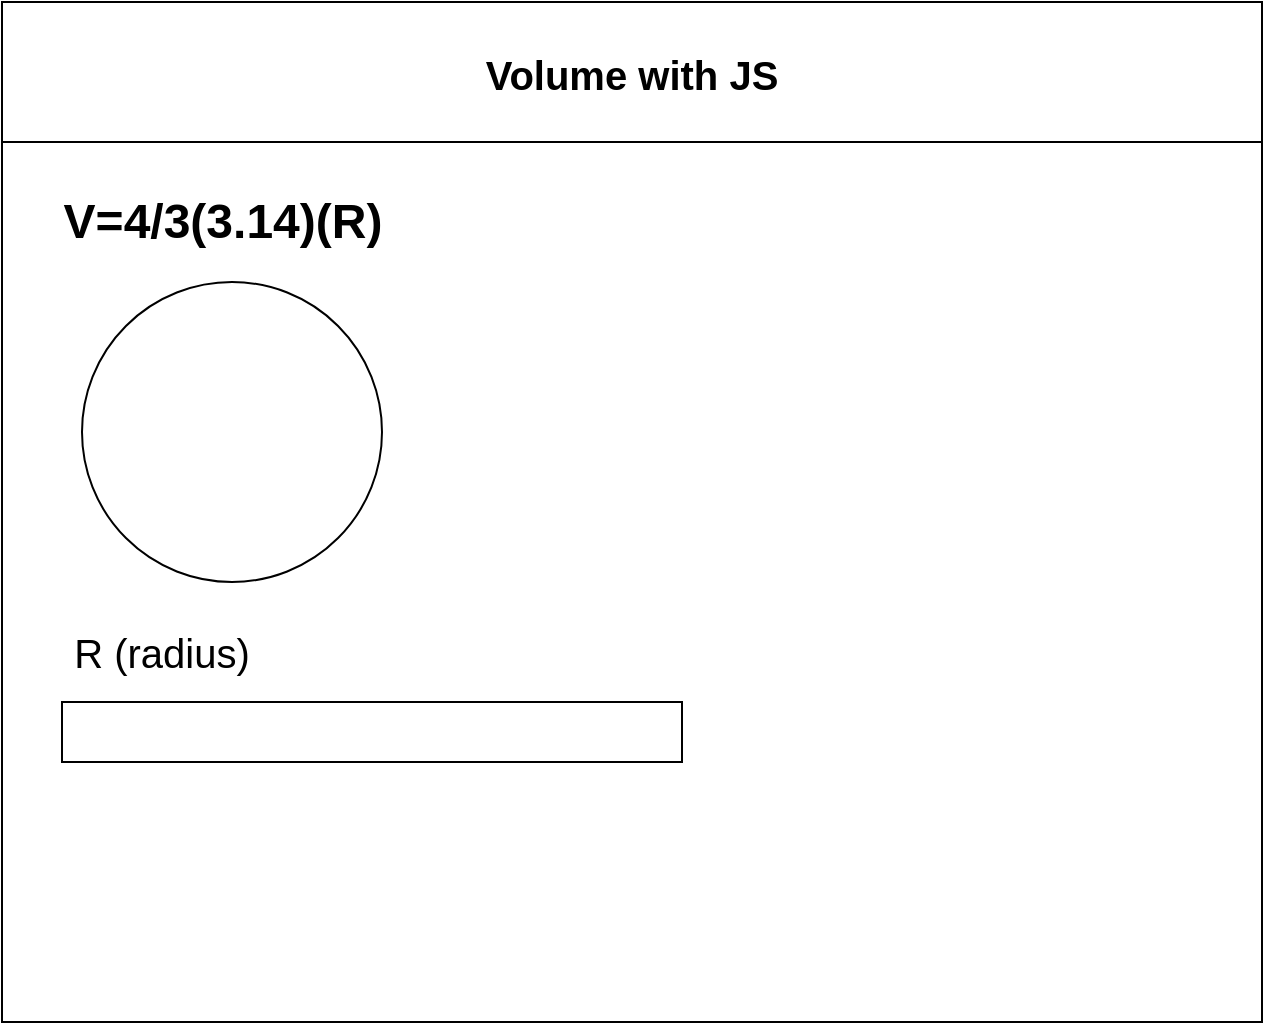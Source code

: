 <mxfile>
    <diagram id="ILKdR6ISz-Sm3e3wCr2D" name="Page-1">
        <mxGraphModel dx="1177" dy="741" grid="1" gridSize="10" guides="1" tooltips="1" connect="1" arrows="1" fold="1" page="1" pageScale="1" pageWidth="827" pageHeight="1169" math="0" shadow="0">
            <root>
                <mxCell id="0"/>
                <mxCell id="1" parent="0"/>
                <mxCell id="2" value="Volume with JS" style="swimlane;startSize=70;fontSize=20;" vertex="1" parent="1">
                    <mxGeometry x="100" y="170" width="630" height="510" as="geometry"/>
                </mxCell>
                <mxCell id="3" value="" style="ellipse;whiteSpace=wrap;html=1;aspect=fixed;fontSize=20;" vertex="1" parent="2">
                    <mxGeometry x="40" y="140" width="150" height="150" as="geometry"/>
                </mxCell>
                <mxCell id="4" value="" style="rounded=0;whiteSpace=wrap;html=1;fontSize=20;" vertex="1" parent="2">
                    <mxGeometry x="30" y="350" width="310" height="30" as="geometry"/>
                </mxCell>
                <mxCell id="5" value="V=4/3(3.14)(R)" style="text;strokeColor=none;fillColor=none;html=1;fontSize=24;fontStyle=1;verticalAlign=middle;align=center;" vertex="1" parent="2">
                    <mxGeometry x="60" y="90" width="100" height="40" as="geometry"/>
                </mxCell>
                <UserObject label="R (radius)" placeholders="1" id="6">
                    <mxCell style="text;html=1;strokeColor=none;fillColor=none;align=center;verticalAlign=middle;whiteSpace=wrap;overflow=hidden;fontSize=20;" vertex="1" parent="2">
                        <mxGeometry y="310" width="160" height="30" as="geometry"/>
                    </mxCell>
                </UserObject>
            </root>
        </mxGraphModel>
    </diagram>
</mxfile>